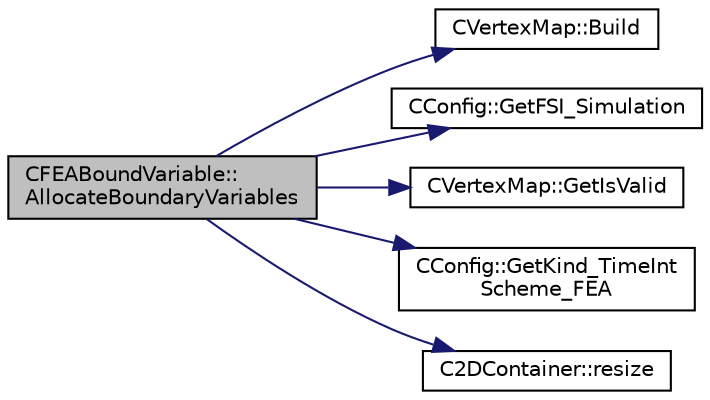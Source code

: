 digraph "CFEABoundVariable::AllocateBoundaryVariables"
{
 // LATEX_PDF_SIZE
  edge [fontname="Helvetica",fontsize="10",labelfontname="Helvetica",labelfontsize="10"];
  node [fontname="Helvetica",fontsize="10",shape=record];
  rankdir="LR";
  Node1 [label="CFEABoundVariable::\lAllocateBoundaryVariables",height=0.2,width=0.4,color="black", fillcolor="grey75", style="filled", fontcolor="black",tooltip="Allocate member variables for points marked as vertex (via \"Set_isVertex\")."];
  Node1 -> Node2 [color="midnightblue",fontsize="10",style="solid",fontname="Helvetica"];
  Node2 [label="CVertexMap::Build",height=0.2,width=0.4,color="black", fillcolor="white", style="filled",URL="$classCVertexMap.html#adaaf69514da251457a61c66bee0b0fdc",tooltip="Build the point to vertex map."];
  Node1 -> Node3 [color="midnightblue",fontsize="10",style="solid",fontname="Helvetica"];
  Node3 [label="CConfig::GetFSI_Simulation",height=0.2,width=0.4,color="black", fillcolor="white", style="filled",URL="$classCConfig.html#ab3fdf060d59e990ed2e9418e8df56ad7",tooltip="Check if the simulation we are running is a FSI simulation."];
  Node1 -> Node4 [color="midnightblue",fontsize="10",style="solid",fontname="Helvetica"];
  Node4 [label="CVertexMap::GetIsValid",height=0.2,width=0.4,color="black", fillcolor="white", style="filled",URL="$classCVertexMap.html#a4cd7452ea54e1cdc82332dbcaafec5aa",tooltip="Check if the current mapping is valid."];
  Node1 -> Node5 [color="midnightblue",fontsize="10",style="solid",fontname="Helvetica"];
  Node5 [label="CConfig::GetKind_TimeInt\lScheme_FEA",height=0.2,width=0.4,color="black", fillcolor="white", style="filled",URL="$classCConfig.html#a798db1b852455fa86d9d04098a3ccf19",tooltip="Get the kind of integration scheme (explicit or implicit) for the flow equations."];
  Node1 -> Node6 [color="midnightblue",fontsize="10",style="solid",fontname="Helvetica"];
  Node6 [label="C2DContainer::resize",height=0.2,width=0.4,color="black", fillcolor="white", style="filled",URL="$classC2DContainer.html#adefb48b593f76aa322e228fea8f76127",tooltip="Request a change of size."];
}

